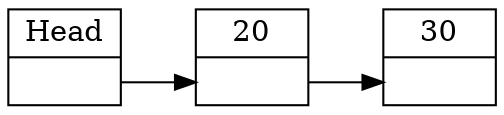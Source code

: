 digraph skip {
	rankdir=LR;
	node [shape=record, weight=4]

	H [label="Head|<0>"]
	20 [label="20|<0>"]
	30 [label="30|<0>"]

	H:0->20:0->30:0
	
}
